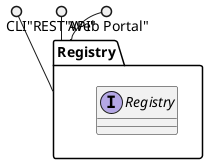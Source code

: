 @startuml

package "Registry" {
  interface "Registry" {
  }
}

CLI ()-- "Registry"
"REST API" ()-- "Registry"
"Web Portal" ()-- "Registry"


@enduml
